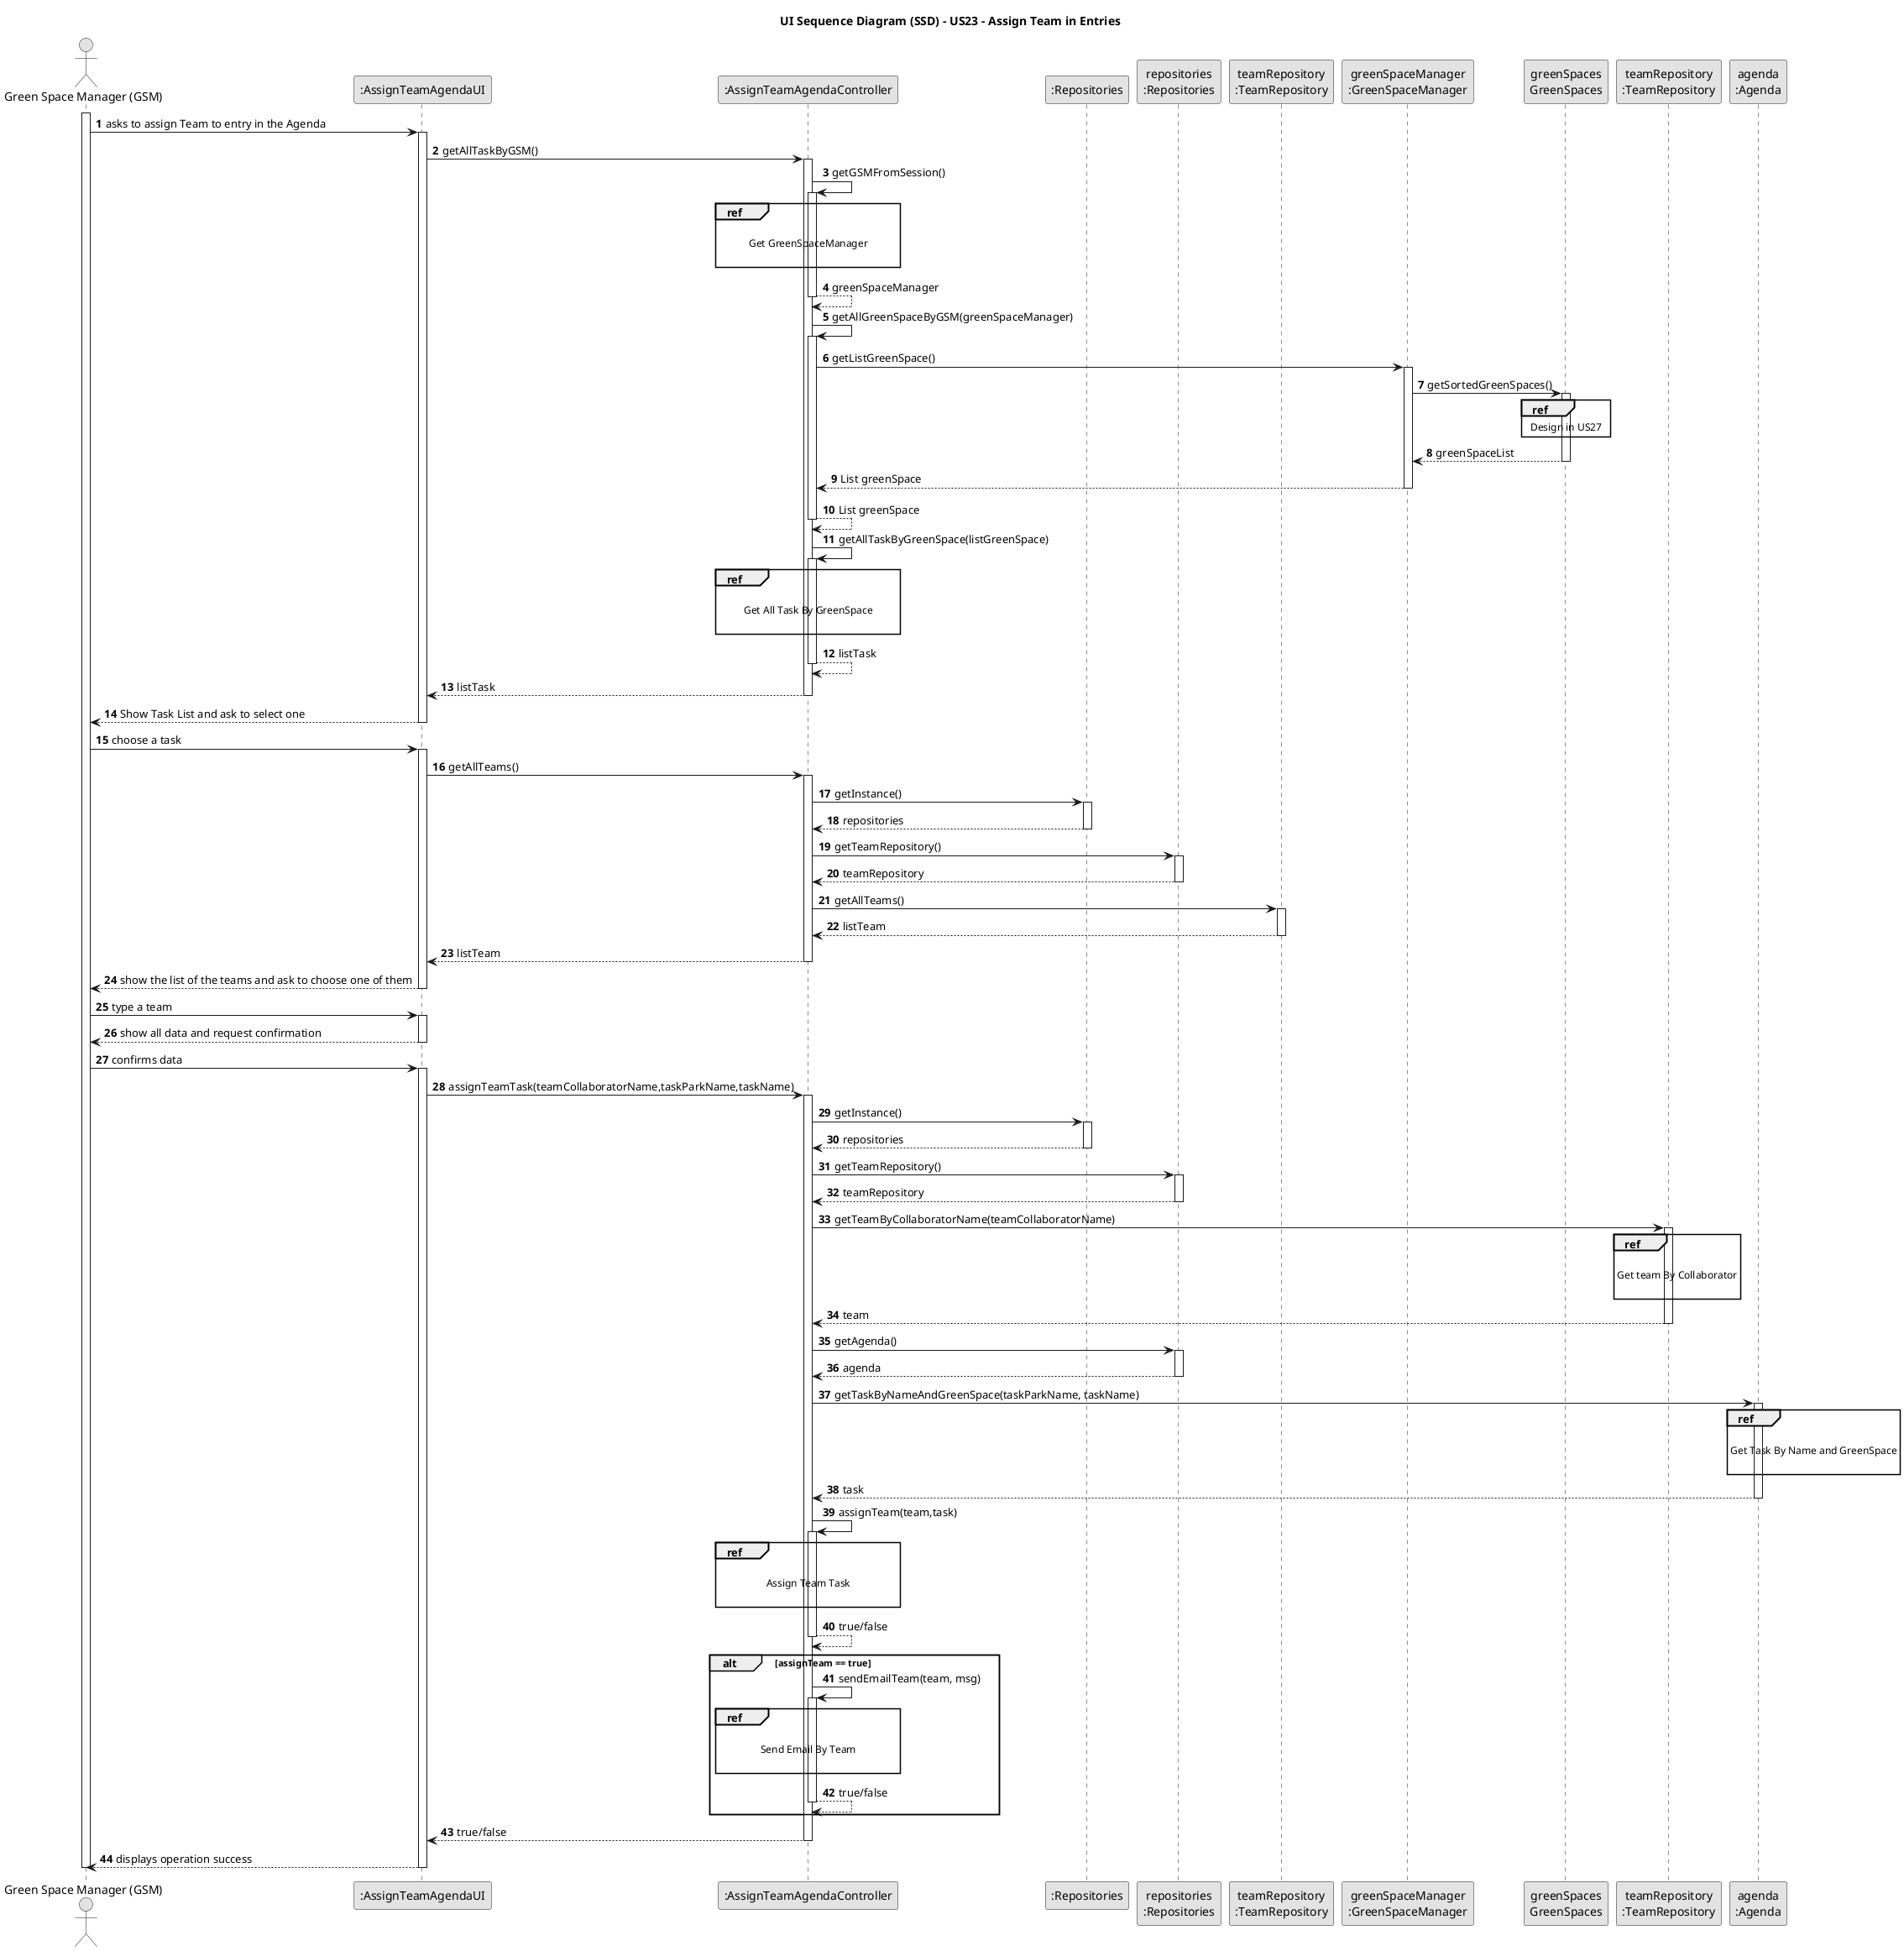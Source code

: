 @startuml
skinparam monochrome true
skinparam packageStyle rectangle
skinparam shadowing false

title UI Sequence Diagram (SSD) - US23 - Assign Team in Entries

autonumber

'hide footbox
actor "Green Space Manager (GSM)" as GSM

participant ":AssignTeamAgendaUI" as UI
participant ":AssignTeamAgendaController" as CTRL
participant ":Repositories" as RepositorySingleton
participant "repositories\n:Repositories" as PLAT
participant "teamRepository\n:TeamRepository" as TR
participant "greenSpaceManager\n:GreenSpaceManager" as GSMO
participant "greenSpaces\nGreenSpaces" as GREENSPACES
participant "teamRepository\n:TeamRepository" as TEAMREPO
participant "agenda\n:Agenda" as AGENDA

activate GSM	

GSM	 -> UI : asks to assign Team to entry in the Agenda

activate UI

UI -> CTRL : getAllTaskByGSM()

activate CTRL

CTRL -> CTRL : getGSMFromSession()

activate CTRL

ref over CTRL

Get GreenSpaceManager

end

CTRL --> CTRL : greenSpaceManager

deactivate CTRL

CTRL -> CTRL : getAllGreenSpaceByGSM(greenSpaceManager)

activate CTRL

CTRL -> GSMO : getListGreenSpace()
activate GSMO

GSMO -> GREENSPACES : getSortedGreenSpaces()

activate GREENSPACES

ref over GREENSPACES
Design in US27
end ref

GREENSPACES --> GSMO : greenSpaceList
deactivate GREENSPACES

GSMO --> CTRL : List greenSpace

deactivate GSMO

CTRL --> CTRL : List greenSpace

deactivate CTRL

CTRL -> CTRL : getAllTaskByGreenSpace(listGreenSpace)

activate CTRL

ref over CTRL

Get All Task By GreenSpace

end

CTRL --> CTRL : listTask

deactivate

CTRL --> UI : listTask

deactivate CTRL

UI --> GSM	 : Show Task List and ask to select one
deactivate UI

GSM	->UI: choose a task

activate UI

UI -> CTRL : getAllTeams()

activate CTRL

CTRL -> RepositorySingleton : getInstance()

activate RepositorySingleton

RepositorySingleton --> CTRL : repositories

deactivate RepositorySingleton

CTRL -> PLAT : getTeamRepository()

activate PLAT

PLAT --> CTRL: teamRepository

deactivate PLAT

CTRL -> TR : getAllTeams()

activate TR

TR --> CTRL : listTeam

deactivate TR

'CTRL -> TEAMMP : toDTO(listTeam)

'activate TEAMMP

'ref over TEAMMP
'    SD_toDTO_List
'end

'TEAMMP --> CTRL : listTeamDto


CTRL --> UI : listTeam

deactivate CTRL

UI --> GSM	 : show the list of the teams and ask to choose one of them

deactivate UI

GSM	 -> UI : type a team

activate UI

UI --> GSM : show all data and request confirmation

deactivate UI

GSM -> UI : confirms data

activate UI

UI -> CTRL: assignTeamTask(teamCollaboratorName,taskParkName,taskName)

activate CTRL

CTRL -> RepositorySingleton : getInstance()

activate RepositorySingleton

RepositorySingleton --> CTRL : repositories

deactivate RepositorySingleton

CTRL -> PLAT : getTeamRepository()

activate PLAT

PLAT --> CTRL: teamRepository

deactivate PLAT

CTRL -> TEAMREPO : getTeamByCollaboratorName(teamCollaboratorName)

activate TEAMREPO

ref over TEAMREPO

Get team By Collaborator

end

TEAMREPO --> CTRL : team

deactivate TEAMREPO

CTRL -> PLAT : getAgenda()

activate PLAT

PLAT --> CTRL: agenda

deactivate PLAT

CTRL -> AGENDA : getTaskByNameAndGreenSpace(taskParkName, taskName)

activate AGENDA

ref over AGENDA

Get Task By Name and GreenSpace

end

AGENDA --> CTRL : task

deactivate AGENDA

CTRL -> CTRL : assignTeam(team,task)

activate CTRL

ref over CTRL

Assign Team Task

end

CTRL --> CTRL : true/false

deactivate CTRL

alt assignTeam == true

CTRL -> CTRL : sendEmailTeam(team, msg)

activate CTRL

ref over CTRL

Send Email By Team

end

CTRL --> CTRL : true/false

deactivate CTRL

end

CTRL --> UI : true/false

deactivate CTRL

UI --> GSM	 : displays operation success

deactivate UI

deactivate GSM
@enduml